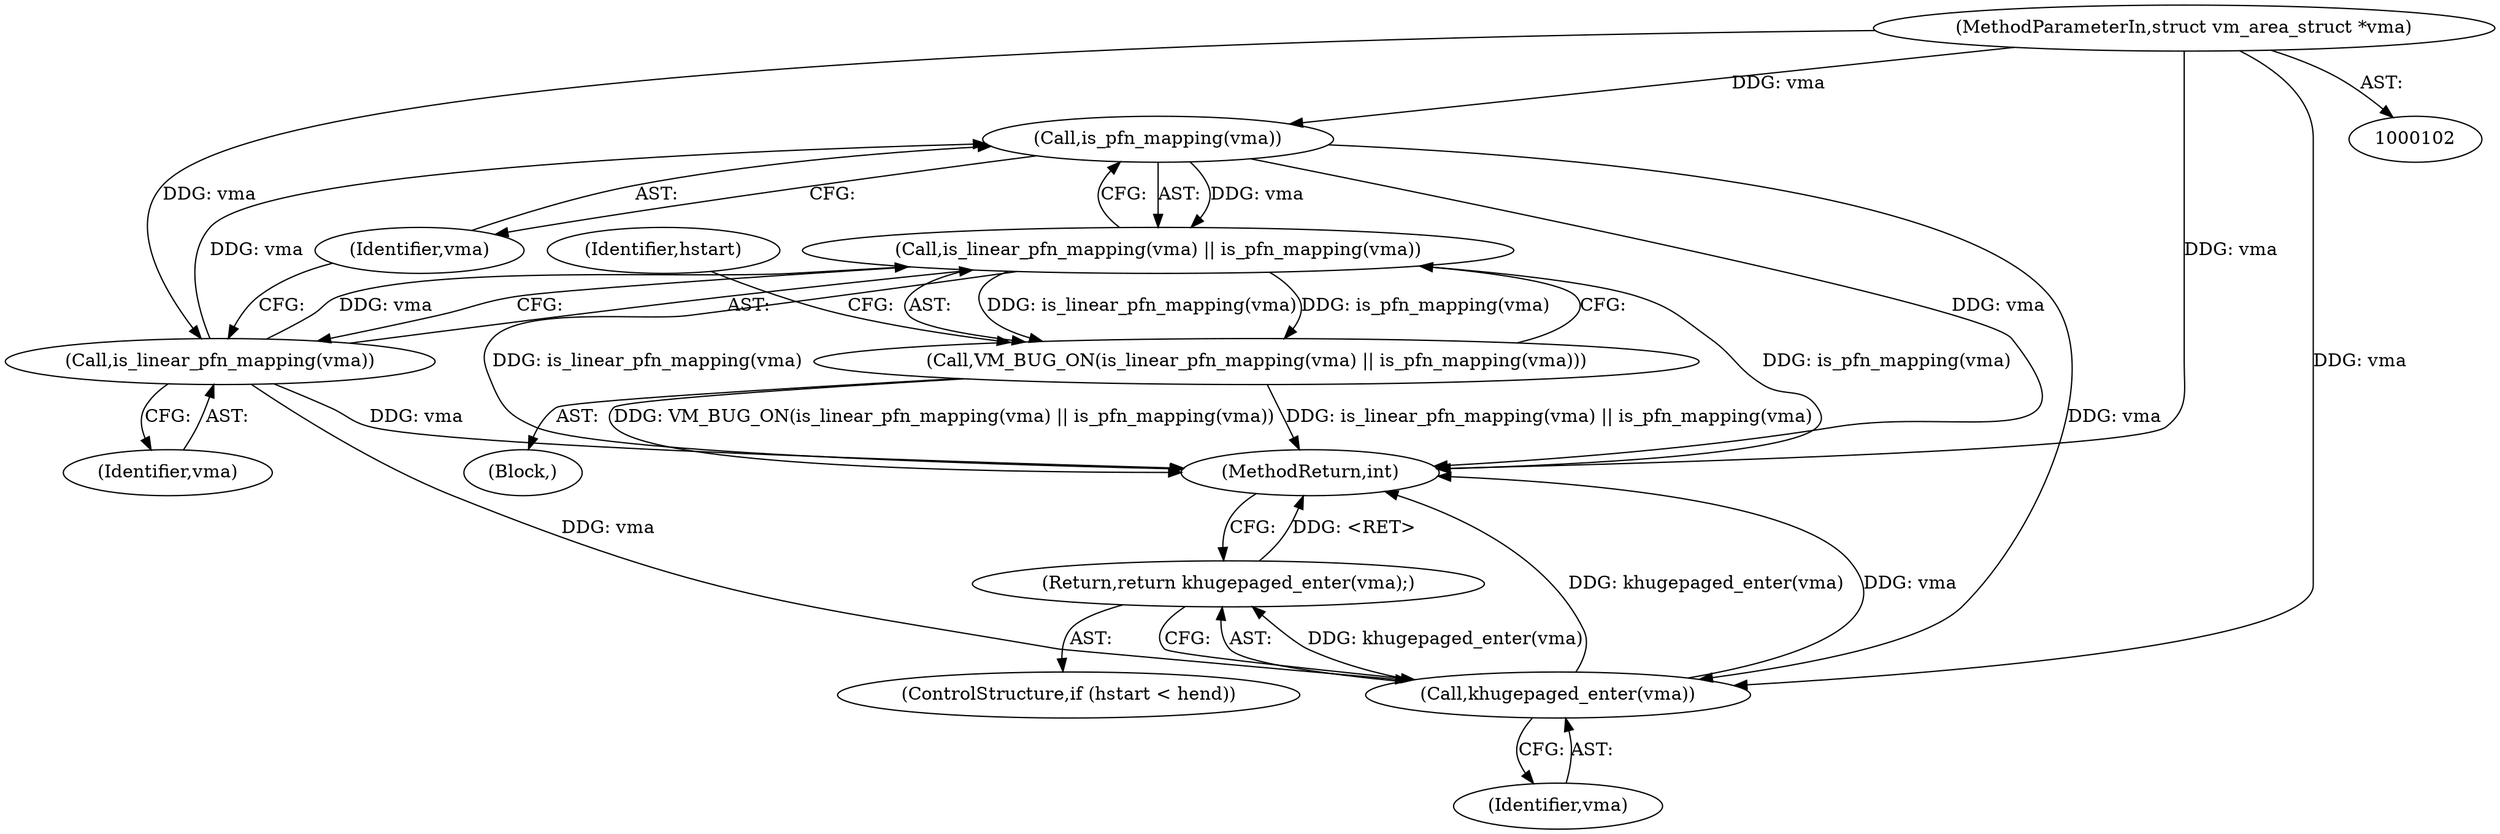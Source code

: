 digraph "1_linux_78f11a255749d09025f54d4e2df4fbcb031530e2_1@pointer" {
"1000128" [label="(Call,is_pfn_mapping(vma))"];
"1000126" [label="(Call,is_linear_pfn_mapping(vma))"];
"1000103" [label="(MethodParameterIn,struct vm_area_struct *vma)"];
"1000125" [label="(Call,is_linear_pfn_mapping(vma) || is_pfn_mapping(vma))"];
"1000124" [label="(Call,VM_BUG_ON(is_linear_pfn_mapping(vma) || is_pfn_mapping(vma)))"];
"1000151" [label="(Call,khugepaged_enter(vma))"];
"1000150" [label="(Return,return khugepaged_enter(vma);)"];
"1000131" [label="(Identifier,hstart)"];
"1000150" [label="(Return,return khugepaged_enter(vma);)"];
"1000152" [label="(Identifier,vma)"];
"1000146" [label="(ControlStructure,if (hstart < hend))"];
"1000125" [label="(Call,is_linear_pfn_mapping(vma) || is_pfn_mapping(vma))"];
"1000103" [label="(MethodParameterIn,struct vm_area_struct *vma)"];
"1000151" [label="(Call,khugepaged_enter(vma))"];
"1000129" [label="(Identifier,vma)"];
"1000127" [label="(Identifier,vma)"];
"1000124" [label="(Call,VM_BUG_ON(is_linear_pfn_mapping(vma) || is_pfn_mapping(vma)))"];
"1000104" [label="(Block,)"];
"1000128" [label="(Call,is_pfn_mapping(vma))"];
"1000155" [label="(MethodReturn,int)"];
"1000126" [label="(Call,is_linear_pfn_mapping(vma))"];
"1000128" -> "1000125"  [label="AST: "];
"1000128" -> "1000129"  [label="CFG: "];
"1000129" -> "1000128"  [label="AST: "];
"1000125" -> "1000128"  [label="CFG: "];
"1000128" -> "1000155"  [label="DDG: vma"];
"1000128" -> "1000125"  [label="DDG: vma"];
"1000126" -> "1000128"  [label="DDG: vma"];
"1000103" -> "1000128"  [label="DDG: vma"];
"1000128" -> "1000151"  [label="DDG: vma"];
"1000126" -> "1000125"  [label="AST: "];
"1000126" -> "1000127"  [label="CFG: "];
"1000127" -> "1000126"  [label="AST: "];
"1000129" -> "1000126"  [label="CFG: "];
"1000125" -> "1000126"  [label="CFG: "];
"1000126" -> "1000155"  [label="DDG: vma"];
"1000126" -> "1000125"  [label="DDG: vma"];
"1000103" -> "1000126"  [label="DDG: vma"];
"1000126" -> "1000151"  [label="DDG: vma"];
"1000103" -> "1000102"  [label="AST: "];
"1000103" -> "1000155"  [label="DDG: vma"];
"1000103" -> "1000151"  [label="DDG: vma"];
"1000125" -> "1000124"  [label="AST: "];
"1000124" -> "1000125"  [label="CFG: "];
"1000125" -> "1000155"  [label="DDG: is_pfn_mapping(vma)"];
"1000125" -> "1000155"  [label="DDG: is_linear_pfn_mapping(vma)"];
"1000125" -> "1000124"  [label="DDG: is_linear_pfn_mapping(vma)"];
"1000125" -> "1000124"  [label="DDG: is_pfn_mapping(vma)"];
"1000124" -> "1000104"  [label="AST: "];
"1000131" -> "1000124"  [label="CFG: "];
"1000124" -> "1000155"  [label="DDG: is_linear_pfn_mapping(vma) || is_pfn_mapping(vma)"];
"1000124" -> "1000155"  [label="DDG: VM_BUG_ON(is_linear_pfn_mapping(vma) || is_pfn_mapping(vma))"];
"1000151" -> "1000150"  [label="AST: "];
"1000151" -> "1000152"  [label="CFG: "];
"1000152" -> "1000151"  [label="AST: "];
"1000150" -> "1000151"  [label="CFG: "];
"1000151" -> "1000155"  [label="DDG: khugepaged_enter(vma)"];
"1000151" -> "1000155"  [label="DDG: vma"];
"1000151" -> "1000150"  [label="DDG: khugepaged_enter(vma)"];
"1000150" -> "1000146"  [label="AST: "];
"1000155" -> "1000150"  [label="CFG: "];
"1000150" -> "1000155"  [label="DDG: <RET>"];
}
